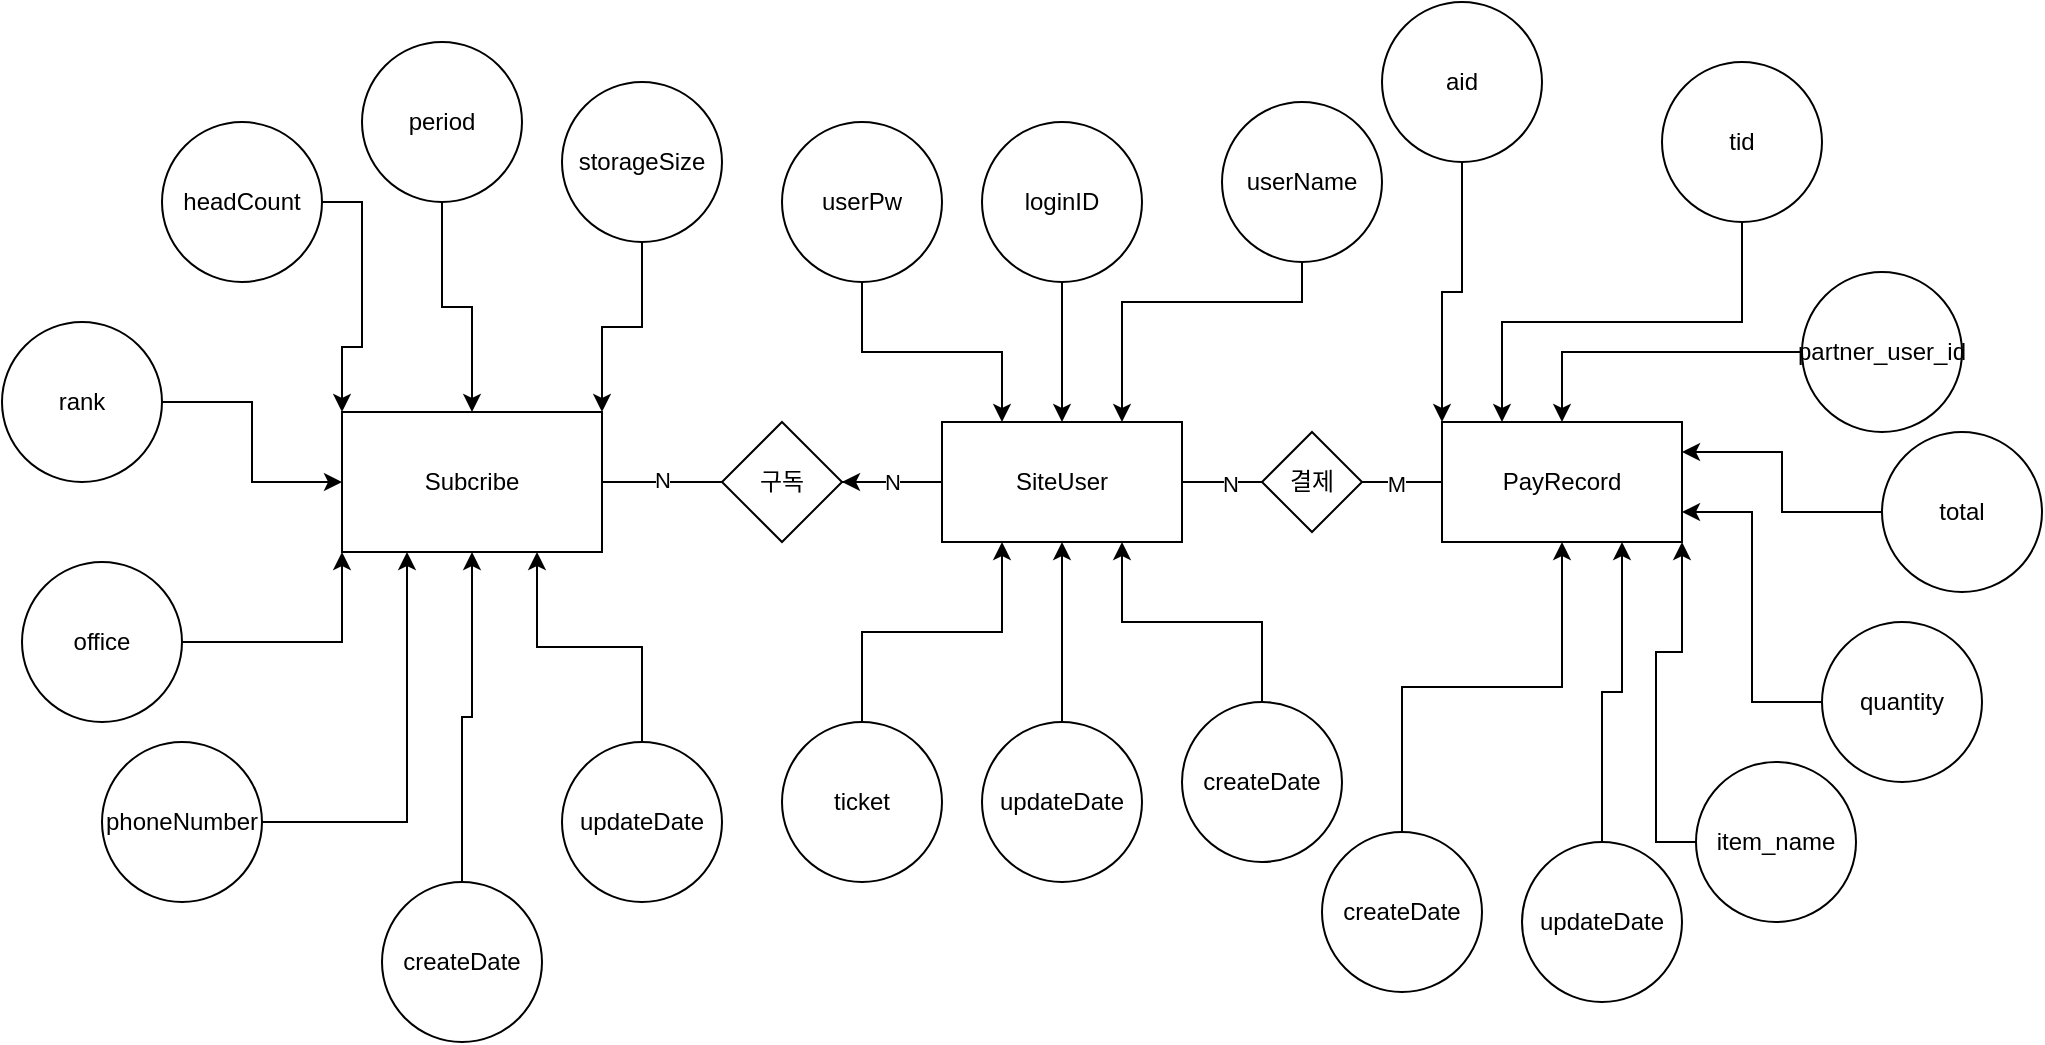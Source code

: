 <mxfile version="23.1.1" type="device">
  <diagram id="C5RBs43oDa-KdzZeNtuy" name="Page-1">
    <mxGraphModel dx="2261" dy="746" grid="1" gridSize="10" guides="1" tooltips="1" connect="1" arrows="1" fold="1" page="1" pageScale="1" pageWidth="827" pageHeight="1169" math="0" shadow="0">
      <root>
        <mxCell id="WIyWlLk6GJQsqaUBKTNV-0" />
        <mxCell id="WIyWlLk6GJQsqaUBKTNV-1" parent="WIyWlLk6GJQsqaUBKTNV-0" />
        <mxCell id="jEUoH8jmG11MuaHVF3z4-11" style="edgeStyle=orthogonalEdgeStyle;rounded=0;orthogonalLoop=1;jettySize=auto;html=1;entryX=0;entryY=0.5;entryDx=0;entryDy=0;endArrow=none;endFill=0;" parent="WIyWlLk6GJQsqaUBKTNV-1" source="jEUoH8jmG11MuaHVF3z4-1" target="jEUoH8jmG11MuaHVF3z4-9" edge="1">
          <mxGeometry relative="1" as="geometry" />
        </mxCell>
        <mxCell id="YG7jVMgY6gMOqJF1la5D-3" value="N" style="edgeLabel;html=1;align=center;verticalAlign=middle;resizable=0;points=[];" vertex="1" connectable="0" parent="jEUoH8jmG11MuaHVF3z4-11">
          <mxGeometry x="0.2" y="-1" relative="1" as="geometry">
            <mxPoint as="offset" />
          </mxGeometry>
        </mxCell>
        <mxCell id="jEUoH8jmG11MuaHVF3z4-14" style="edgeStyle=orthogonalEdgeStyle;rounded=0;orthogonalLoop=1;jettySize=auto;html=1;entryX=1;entryY=0.5;entryDx=0;entryDy=0;endArrow=none;endFill=0;" parent="WIyWlLk6GJQsqaUBKTNV-1" source="jEUoH8jmG11MuaHVF3z4-1" target="jEUoH8jmG11MuaHVF3z4-5" edge="1">
          <mxGeometry relative="1" as="geometry" />
        </mxCell>
        <mxCell id="YG7jVMgY6gMOqJF1la5D-0" value="N" style="edgeStyle=orthogonalEdgeStyle;rounded=0;orthogonalLoop=1;jettySize=auto;html=1;" edge="1" parent="WIyWlLk6GJQsqaUBKTNV-1" source="jEUoH8jmG11MuaHVF3z4-1" target="jEUoH8jmG11MuaHVF3z4-5">
          <mxGeometry relative="1" as="geometry" />
        </mxCell>
        <mxCell id="jEUoH8jmG11MuaHVF3z4-1" value="SiteUser" style="rounded=0;whiteSpace=wrap;html=1;" parent="WIyWlLk6GJQsqaUBKTNV-1" vertex="1">
          <mxGeometry x="370" y="300" width="120" height="60" as="geometry" />
        </mxCell>
        <mxCell id="jEUoH8jmG11MuaHVF3z4-2" value="PayRecord" style="rounded=0;whiteSpace=wrap;html=1;" parent="WIyWlLk6GJQsqaUBKTNV-1" vertex="1">
          <mxGeometry x="620" y="300" width="120" height="60" as="geometry" />
        </mxCell>
        <mxCell id="jEUoH8jmG11MuaHVF3z4-3" value="Subcribe" style="rounded=0;whiteSpace=wrap;html=1;" parent="WIyWlLk6GJQsqaUBKTNV-1" vertex="1">
          <mxGeometry x="70" y="295" width="130" height="70" as="geometry" />
        </mxCell>
        <mxCell id="jEUoH8jmG11MuaHVF3z4-15" style="edgeStyle=orthogonalEdgeStyle;rounded=0;orthogonalLoop=1;jettySize=auto;html=1;entryX=1;entryY=0.5;entryDx=0;entryDy=0;endArrow=none;endFill=0;" parent="WIyWlLk6GJQsqaUBKTNV-1" source="jEUoH8jmG11MuaHVF3z4-5" target="jEUoH8jmG11MuaHVF3z4-3" edge="1">
          <mxGeometry relative="1" as="geometry" />
        </mxCell>
        <mxCell id="YG7jVMgY6gMOqJF1la5D-2" value="N" style="edgeLabel;html=1;align=center;verticalAlign=middle;resizable=0;points=[];" vertex="1" connectable="0" parent="jEUoH8jmG11MuaHVF3z4-15">
          <mxGeometry y="-1" relative="1" as="geometry">
            <mxPoint as="offset" />
          </mxGeometry>
        </mxCell>
        <mxCell id="jEUoH8jmG11MuaHVF3z4-5" value="구독" style="rhombus;whiteSpace=wrap;html=1;" parent="WIyWlLk6GJQsqaUBKTNV-1" vertex="1">
          <mxGeometry x="260" y="300" width="60" height="60" as="geometry" />
        </mxCell>
        <mxCell id="jEUoH8jmG11MuaHVF3z4-12" style="edgeStyle=orthogonalEdgeStyle;rounded=0;orthogonalLoop=1;jettySize=auto;html=1;entryX=0;entryY=0.5;entryDx=0;entryDy=0;endArrow=none;endFill=0;" parent="WIyWlLk6GJQsqaUBKTNV-1" source="jEUoH8jmG11MuaHVF3z4-9" target="jEUoH8jmG11MuaHVF3z4-2" edge="1">
          <mxGeometry relative="1" as="geometry" />
        </mxCell>
        <mxCell id="YG7jVMgY6gMOqJF1la5D-4" value="M" style="edgeLabel;html=1;align=center;verticalAlign=middle;resizable=0;points=[];" vertex="1" connectable="0" parent="jEUoH8jmG11MuaHVF3z4-12">
          <mxGeometry x="-0.15" y="-1" relative="1" as="geometry">
            <mxPoint as="offset" />
          </mxGeometry>
        </mxCell>
        <mxCell id="jEUoH8jmG11MuaHVF3z4-9" value="결제" style="rhombus;whiteSpace=wrap;html=1;" parent="WIyWlLk6GJQsqaUBKTNV-1" vertex="1">
          <mxGeometry x="530" y="305" width="50" height="50" as="geometry" />
        </mxCell>
        <mxCell id="jEUoH8jmG11MuaHVF3z4-66" style="edgeStyle=orthogonalEdgeStyle;rounded=0;orthogonalLoop=1;jettySize=auto;html=1;entryX=0;entryY=0;entryDx=0;entryDy=0;" parent="WIyWlLk6GJQsqaUBKTNV-1" source="jEUoH8jmG11MuaHVF3z4-17" target="jEUoH8jmG11MuaHVF3z4-3" edge="1">
          <mxGeometry relative="1" as="geometry" />
        </mxCell>
        <mxCell id="jEUoH8jmG11MuaHVF3z4-17" value="headCount" style="ellipse;whiteSpace=wrap;html=1;rounded=0;" parent="WIyWlLk6GJQsqaUBKTNV-1" vertex="1">
          <mxGeometry x="-20" y="150" width="80" height="80" as="geometry" />
        </mxCell>
        <mxCell id="jEUoH8jmG11MuaHVF3z4-64" style="edgeStyle=orthogonalEdgeStyle;rounded=0;orthogonalLoop=1;jettySize=auto;html=1;entryX=0;entryY=1;entryDx=0;entryDy=0;" parent="WIyWlLk6GJQsqaUBKTNV-1" source="jEUoH8jmG11MuaHVF3z4-19" target="jEUoH8jmG11MuaHVF3z4-3" edge="1">
          <mxGeometry relative="1" as="geometry" />
        </mxCell>
        <mxCell id="jEUoH8jmG11MuaHVF3z4-19" value="office" style="ellipse;whiteSpace=wrap;html=1;rounded=0;" parent="WIyWlLk6GJQsqaUBKTNV-1" vertex="1">
          <mxGeometry x="-90" y="370" width="80" height="80" as="geometry" />
        </mxCell>
        <mxCell id="jEUoH8jmG11MuaHVF3z4-65" style="edgeStyle=orthogonalEdgeStyle;rounded=0;orthogonalLoop=1;jettySize=auto;html=1;entryX=0;entryY=0.5;entryDx=0;entryDy=0;" parent="WIyWlLk6GJQsqaUBKTNV-1" source="jEUoH8jmG11MuaHVF3z4-21" target="jEUoH8jmG11MuaHVF3z4-3" edge="1">
          <mxGeometry relative="1" as="geometry" />
        </mxCell>
        <mxCell id="jEUoH8jmG11MuaHVF3z4-21" value="rank" style="ellipse;whiteSpace=wrap;html=1;rounded=0;" parent="WIyWlLk6GJQsqaUBKTNV-1" vertex="1">
          <mxGeometry x="-100" y="250" width="80" height="80" as="geometry" />
        </mxCell>
        <mxCell id="jEUoH8jmG11MuaHVF3z4-37" style="edgeStyle=orthogonalEdgeStyle;rounded=0;orthogonalLoop=1;jettySize=auto;html=1;entryX=0.5;entryY=0;entryDx=0;entryDy=0;" parent="WIyWlLk6GJQsqaUBKTNV-1" source="jEUoH8jmG11MuaHVF3z4-23" target="jEUoH8jmG11MuaHVF3z4-1" edge="1">
          <mxGeometry relative="1" as="geometry" />
        </mxCell>
        <mxCell id="jEUoH8jmG11MuaHVF3z4-23" value="loginID" style="ellipse;whiteSpace=wrap;html=1;rounded=0;" parent="WIyWlLk6GJQsqaUBKTNV-1" vertex="1">
          <mxGeometry x="390" y="150" width="80" height="80" as="geometry" />
        </mxCell>
        <mxCell id="jEUoH8jmG11MuaHVF3z4-35" style="edgeStyle=orthogonalEdgeStyle;rounded=0;orthogonalLoop=1;jettySize=auto;html=1;entryX=0.25;entryY=1;entryDx=0;entryDy=0;" parent="WIyWlLk6GJQsqaUBKTNV-1" source="jEUoH8jmG11MuaHVF3z4-25" target="jEUoH8jmG11MuaHVF3z4-1" edge="1">
          <mxGeometry relative="1" as="geometry" />
        </mxCell>
        <mxCell id="jEUoH8jmG11MuaHVF3z4-25" value="ticket" style="ellipse;whiteSpace=wrap;html=1;rounded=0;" parent="WIyWlLk6GJQsqaUBKTNV-1" vertex="1">
          <mxGeometry x="290" y="450" width="80" height="80" as="geometry" />
        </mxCell>
        <mxCell id="jEUoH8jmG11MuaHVF3z4-34" style="edgeStyle=orthogonalEdgeStyle;rounded=0;orthogonalLoop=1;jettySize=auto;html=1;entryX=0.75;entryY=1;entryDx=0;entryDy=0;" parent="WIyWlLk6GJQsqaUBKTNV-1" source="jEUoH8jmG11MuaHVF3z4-26" target="jEUoH8jmG11MuaHVF3z4-1" edge="1">
          <mxGeometry relative="1" as="geometry" />
        </mxCell>
        <mxCell id="jEUoH8jmG11MuaHVF3z4-26" value="createDate" style="ellipse;whiteSpace=wrap;html=1;rounded=0;" parent="WIyWlLk6GJQsqaUBKTNV-1" vertex="1">
          <mxGeometry x="490" y="440" width="80" height="80" as="geometry" />
        </mxCell>
        <mxCell id="jEUoH8jmG11MuaHVF3z4-33" style="edgeStyle=orthogonalEdgeStyle;rounded=0;orthogonalLoop=1;jettySize=auto;html=1;entryX=0.5;entryY=1;entryDx=0;entryDy=0;" parent="WIyWlLk6GJQsqaUBKTNV-1" source="jEUoH8jmG11MuaHVF3z4-27" target="jEUoH8jmG11MuaHVF3z4-1" edge="1">
          <mxGeometry relative="1" as="geometry" />
        </mxCell>
        <mxCell id="jEUoH8jmG11MuaHVF3z4-27" value="updateDate" style="ellipse;whiteSpace=wrap;html=1;rounded=0;" parent="WIyWlLk6GJQsqaUBKTNV-1" vertex="1">
          <mxGeometry x="390" y="450" width="80" height="80" as="geometry" />
        </mxCell>
        <mxCell id="jEUoH8jmG11MuaHVF3z4-32" style="edgeStyle=orthogonalEdgeStyle;rounded=0;orthogonalLoop=1;jettySize=auto;html=1;entryX=0.75;entryY=0;entryDx=0;entryDy=0;" parent="WIyWlLk6GJQsqaUBKTNV-1" source="jEUoH8jmG11MuaHVF3z4-28" target="jEUoH8jmG11MuaHVF3z4-1" edge="1">
          <mxGeometry relative="1" as="geometry">
            <Array as="points">
              <mxPoint x="550" y="240" />
              <mxPoint x="460" y="240" />
            </Array>
          </mxGeometry>
        </mxCell>
        <mxCell id="jEUoH8jmG11MuaHVF3z4-28" value="userName" style="ellipse;whiteSpace=wrap;html=1;rounded=0;" parent="WIyWlLk6GJQsqaUBKTNV-1" vertex="1">
          <mxGeometry x="510" y="140" width="80" height="80" as="geometry" />
        </mxCell>
        <mxCell id="jEUoH8jmG11MuaHVF3z4-36" style="edgeStyle=orthogonalEdgeStyle;rounded=0;orthogonalLoop=1;jettySize=auto;html=1;entryX=0.25;entryY=0;entryDx=0;entryDy=0;" parent="WIyWlLk6GJQsqaUBKTNV-1" source="jEUoH8jmG11MuaHVF3z4-29" target="jEUoH8jmG11MuaHVF3z4-1" edge="1">
          <mxGeometry relative="1" as="geometry" />
        </mxCell>
        <mxCell id="jEUoH8jmG11MuaHVF3z4-29" value="userPw" style="ellipse;whiteSpace=wrap;html=1;rounded=0;" parent="WIyWlLk6GJQsqaUBKTNV-1" vertex="1">
          <mxGeometry x="290" y="150" width="80" height="80" as="geometry" />
        </mxCell>
        <mxCell id="jEUoH8jmG11MuaHVF3z4-67" style="edgeStyle=orthogonalEdgeStyle;rounded=0;orthogonalLoop=1;jettySize=auto;html=1;entryX=0.5;entryY=0;entryDx=0;entryDy=0;" parent="WIyWlLk6GJQsqaUBKTNV-1" source="jEUoH8jmG11MuaHVF3z4-38" target="jEUoH8jmG11MuaHVF3z4-3" edge="1">
          <mxGeometry relative="1" as="geometry" />
        </mxCell>
        <mxCell id="jEUoH8jmG11MuaHVF3z4-38" value="period" style="ellipse;whiteSpace=wrap;html=1;rounded=0;" parent="WIyWlLk6GJQsqaUBKTNV-1" vertex="1">
          <mxGeometry x="80" y="110" width="80" height="80" as="geometry" />
        </mxCell>
        <mxCell id="jEUoH8jmG11MuaHVF3z4-63" style="edgeStyle=orthogonalEdgeStyle;rounded=0;orthogonalLoop=1;jettySize=auto;html=1;entryX=0.25;entryY=1;entryDx=0;entryDy=0;" parent="WIyWlLk6GJQsqaUBKTNV-1" source="jEUoH8jmG11MuaHVF3z4-39" target="jEUoH8jmG11MuaHVF3z4-3" edge="1">
          <mxGeometry relative="1" as="geometry" />
        </mxCell>
        <mxCell id="jEUoH8jmG11MuaHVF3z4-39" value="phoneNumber" style="ellipse;whiteSpace=wrap;html=1;rounded=0;" parent="WIyWlLk6GJQsqaUBKTNV-1" vertex="1">
          <mxGeometry x="-50" y="460" width="80" height="80" as="geometry" />
        </mxCell>
        <mxCell id="jEUoH8jmG11MuaHVF3z4-68" style="edgeStyle=orthogonalEdgeStyle;rounded=0;orthogonalLoop=1;jettySize=auto;html=1;entryX=1;entryY=0;entryDx=0;entryDy=0;" parent="WIyWlLk6GJQsqaUBKTNV-1" source="jEUoH8jmG11MuaHVF3z4-40" target="jEUoH8jmG11MuaHVF3z4-3" edge="1">
          <mxGeometry relative="1" as="geometry" />
        </mxCell>
        <mxCell id="jEUoH8jmG11MuaHVF3z4-40" value="storageSize" style="ellipse;whiteSpace=wrap;html=1;rounded=0;" parent="WIyWlLk6GJQsqaUBKTNV-1" vertex="1">
          <mxGeometry x="180" y="130" width="80" height="80" as="geometry" />
        </mxCell>
        <mxCell id="jEUoH8jmG11MuaHVF3z4-62" style="edgeStyle=orthogonalEdgeStyle;rounded=0;orthogonalLoop=1;jettySize=auto;html=1;entryX=0.5;entryY=1;entryDx=0;entryDy=0;" parent="WIyWlLk6GJQsqaUBKTNV-1" source="jEUoH8jmG11MuaHVF3z4-41" target="jEUoH8jmG11MuaHVF3z4-3" edge="1">
          <mxGeometry relative="1" as="geometry" />
        </mxCell>
        <mxCell id="jEUoH8jmG11MuaHVF3z4-41" value="createDate" style="ellipse;whiteSpace=wrap;html=1;rounded=0;" parent="WIyWlLk6GJQsqaUBKTNV-1" vertex="1">
          <mxGeometry x="90" y="530" width="80" height="80" as="geometry" />
        </mxCell>
        <mxCell id="jEUoH8jmG11MuaHVF3z4-53" style="edgeStyle=orthogonalEdgeStyle;rounded=0;orthogonalLoop=1;jettySize=auto;html=1;entryX=0;entryY=0;entryDx=0;entryDy=0;" parent="WIyWlLk6GJQsqaUBKTNV-1" source="jEUoH8jmG11MuaHVF3z4-42" target="jEUoH8jmG11MuaHVF3z4-2" edge="1">
          <mxGeometry relative="1" as="geometry" />
        </mxCell>
        <mxCell id="jEUoH8jmG11MuaHVF3z4-42" value="aid" style="ellipse;whiteSpace=wrap;html=1;rounded=0;" parent="WIyWlLk6GJQsqaUBKTNV-1" vertex="1">
          <mxGeometry x="590" y="90" width="80" height="80" as="geometry" />
        </mxCell>
        <mxCell id="jEUoH8jmG11MuaHVF3z4-59" style="edgeStyle=orthogonalEdgeStyle;rounded=0;orthogonalLoop=1;jettySize=auto;html=1;entryX=0.75;entryY=1;entryDx=0;entryDy=0;" parent="WIyWlLk6GJQsqaUBKTNV-1" source="jEUoH8jmG11MuaHVF3z4-43" target="jEUoH8jmG11MuaHVF3z4-2" edge="1">
          <mxGeometry relative="1" as="geometry" />
        </mxCell>
        <mxCell id="jEUoH8jmG11MuaHVF3z4-43" value="updateDate" style="ellipse;whiteSpace=wrap;html=1;rounded=0;" parent="WIyWlLk6GJQsqaUBKTNV-1" vertex="1">
          <mxGeometry x="660" y="510" width="80" height="80" as="geometry" />
        </mxCell>
        <mxCell id="jEUoH8jmG11MuaHVF3z4-57" style="edgeStyle=orthogonalEdgeStyle;rounded=0;orthogonalLoop=1;jettySize=auto;html=1;entryX=1;entryY=0.75;entryDx=0;entryDy=0;" parent="WIyWlLk6GJQsqaUBKTNV-1" source="jEUoH8jmG11MuaHVF3z4-44" target="jEUoH8jmG11MuaHVF3z4-2" edge="1">
          <mxGeometry relative="1" as="geometry" />
        </mxCell>
        <mxCell id="jEUoH8jmG11MuaHVF3z4-44" value="quantity" style="ellipse;whiteSpace=wrap;html=1;rounded=0;" parent="WIyWlLk6GJQsqaUBKTNV-1" vertex="1">
          <mxGeometry x="810" y="400" width="80" height="80" as="geometry" />
        </mxCell>
        <mxCell id="jEUoH8jmG11MuaHVF3z4-56" style="edgeStyle=orthogonalEdgeStyle;rounded=0;orthogonalLoop=1;jettySize=auto;html=1;entryX=1;entryY=0.25;entryDx=0;entryDy=0;" parent="WIyWlLk6GJQsqaUBKTNV-1" source="jEUoH8jmG11MuaHVF3z4-45" target="jEUoH8jmG11MuaHVF3z4-2" edge="1">
          <mxGeometry relative="1" as="geometry" />
        </mxCell>
        <mxCell id="jEUoH8jmG11MuaHVF3z4-45" value="total" style="ellipse;whiteSpace=wrap;html=1;rounded=0;" parent="WIyWlLk6GJQsqaUBKTNV-1" vertex="1">
          <mxGeometry x="840" y="305" width="80" height="80" as="geometry" />
        </mxCell>
        <mxCell id="jEUoH8jmG11MuaHVF3z4-55" style="edgeStyle=orthogonalEdgeStyle;rounded=0;orthogonalLoop=1;jettySize=auto;html=1;entryX=0.5;entryY=0;entryDx=0;entryDy=0;" parent="WIyWlLk6GJQsqaUBKTNV-1" source="jEUoH8jmG11MuaHVF3z4-46" target="jEUoH8jmG11MuaHVF3z4-2" edge="1">
          <mxGeometry relative="1" as="geometry" />
        </mxCell>
        <mxCell id="jEUoH8jmG11MuaHVF3z4-46" value="partner_user_id" style="ellipse;whiteSpace=wrap;html=1;rounded=0;" parent="WIyWlLk6GJQsqaUBKTNV-1" vertex="1">
          <mxGeometry x="800" y="225" width="80" height="80" as="geometry" />
        </mxCell>
        <mxCell id="jEUoH8jmG11MuaHVF3z4-54" style="edgeStyle=orthogonalEdgeStyle;rounded=0;orthogonalLoop=1;jettySize=auto;html=1;entryX=0.25;entryY=0;entryDx=0;entryDy=0;" parent="WIyWlLk6GJQsqaUBKTNV-1" source="jEUoH8jmG11MuaHVF3z4-47" target="jEUoH8jmG11MuaHVF3z4-2" edge="1">
          <mxGeometry relative="1" as="geometry" />
        </mxCell>
        <mxCell id="jEUoH8jmG11MuaHVF3z4-47" value="tid" style="ellipse;whiteSpace=wrap;html=1;rounded=0;" parent="WIyWlLk6GJQsqaUBKTNV-1" vertex="1">
          <mxGeometry x="730" y="120" width="80" height="80" as="geometry" />
        </mxCell>
        <mxCell id="jEUoH8jmG11MuaHVF3z4-61" style="edgeStyle=orthogonalEdgeStyle;rounded=0;orthogonalLoop=1;jettySize=auto;html=1;entryX=0.75;entryY=1;entryDx=0;entryDy=0;" parent="WIyWlLk6GJQsqaUBKTNV-1" source="jEUoH8jmG11MuaHVF3z4-49" target="jEUoH8jmG11MuaHVF3z4-3" edge="1">
          <mxGeometry relative="1" as="geometry" />
        </mxCell>
        <mxCell id="jEUoH8jmG11MuaHVF3z4-49" value="updateDate" style="ellipse;whiteSpace=wrap;html=1;rounded=0;" parent="WIyWlLk6GJQsqaUBKTNV-1" vertex="1">
          <mxGeometry x="180" y="460" width="80" height="80" as="geometry" />
        </mxCell>
        <mxCell id="jEUoH8jmG11MuaHVF3z4-60" style="edgeStyle=orthogonalEdgeStyle;rounded=0;orthogonalLoop=1;jettySize=auto;html=1;entryX=0.5;entryY=1;entryDx=0;entryDy=0;" parent="WIyWlLk6GJQsqaUBKTNV-1" source="jEUoH8jmG11MuaHVF3z4-51" target="jEUoH8jmG11MuaHVF3z4-2" edge="1">
          <mxGeometry relative="1" as="geometry" />
        </mxCell>
        <mxCell id="jEUoH8jmG11MuaHVF3z4-51" value="createDate" style="ellipse;whiteSpace=wrap;html=1;rounded=0;" parent="WIyWlLk6GJQsqaUBKTNV-1" vertex="1">
          <mxGeometry x="560" y="505" width="80" height="80" as="geometry" />
        </mxCell>
        <mxCell id="jEUoH8jmG11MuaHVF3z4-58" style="edgeStyle=orthogonalEdgeStyle;rounded=0;orthogonalLoop=1;jettySize=auto;html=1;entryX=1;entryY=1;entryDx=0;entryDy=0;" parent="WIyWlLk6GJQsqaUBKTNV-1" source="jEUoH8jmG11MuaHVF3z4-52" target="jEUoH8jmG11MuaHVF3z4-2" edge="1">
          <mxGeometry relative="1" as="geometry" />
        </mxCell>
        <mxCell id="jEUoH8jmG11MuaHVF3z4-52" value="item_name" style="ellipse;whiteSpace=wrap;html=1;rounded=0;" parent="WIyWlLk6GJQsqaUBKTNV-1" vertex="1">
          <mxGeometry x="747" y="470" width="80" height="80" as="geometry" />
        </mxCell>
      </root>
    </mxGraphModel>
  </diagram>
</mxfile>

